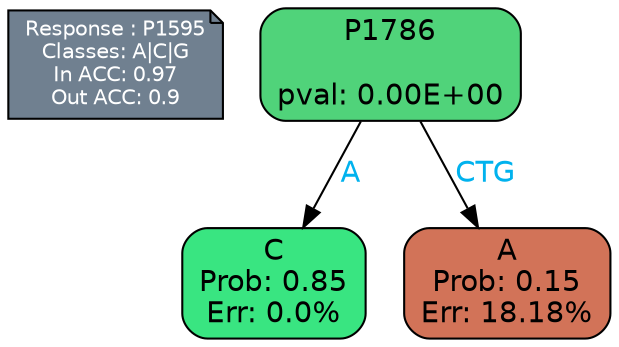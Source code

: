 digraph Tree {
node [shape=box, style="filled, rounded", color="black", fontname=helvetica] ;
graph [ranksep=equally, splines=polylines, bgcolor=transparent, dpi=600] ;
edge [fontname=helvetica] ;
LEGEND [label="Response : P1595
Classes: A|C|G
In ACC: 0.97
Out ACC: 0.9
",shape=note,align=left,style=filled,fillcolor="slategray",fontcolor="white",fontsize=10];1 [label="P1786

pval: 0.00E+00", fillcolor="#50d37a"] ;
2 [label="C
Prob: 0.85
Err: 0.0%", fillcolor="#39e581"] ;
3 [label="A
Prob: 0.15
Err: 18.18%", fillcolor="#d27358"] ;
1 -> 2 [label="A",fontcolor=deepskyblue2] ;
1 -> 3 [label="CTG",fontcolor=deepskyblue2] ;
{rank = same; 2;3;}{rank = same; LEGEND;1;}}